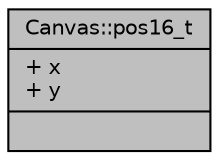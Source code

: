 digraph "Canvas::pos16_t"
{
  edge [fontname="Helvetica",fontsize="10",labelfontname="Helvetica",labelfontsize="10"];
  node [fontname="Helvetica",fontsize="10",shape=record];
  Node1 [label="{Canvas::pos16_t\n|+ x\l+ y\l|}",height=0.2,width=0.4,color="black", fillcolor="grey75", style="filled", fontcolor="black"];
}
